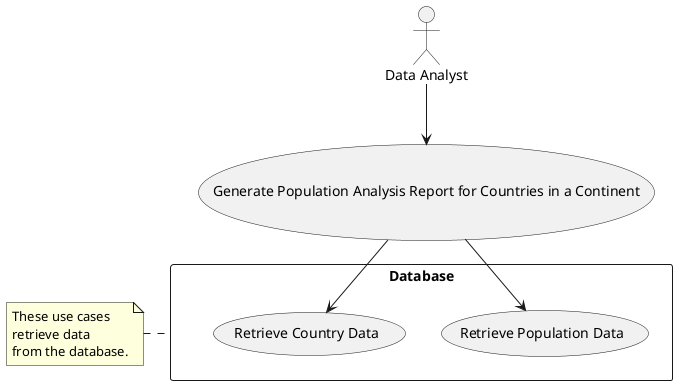 @startuml Data_Analyst_System

usecase UC32 as "Generate Population Analysis Report for Countries in a Continent"

actor "Data Analyst" as Analyst

rectangle Database {
    usecase "Retrieve Population Data" as RetrievePopulationData
    usecase "Retrieve Country Data" as RetrieveCountryData
}

Analyst --> UC32
UC32 --> RetrievePopulationData
UC32 --> RetrieveCountryData

note left of Database : These use cases\nretrieve data\nfrom the database.
@enduml